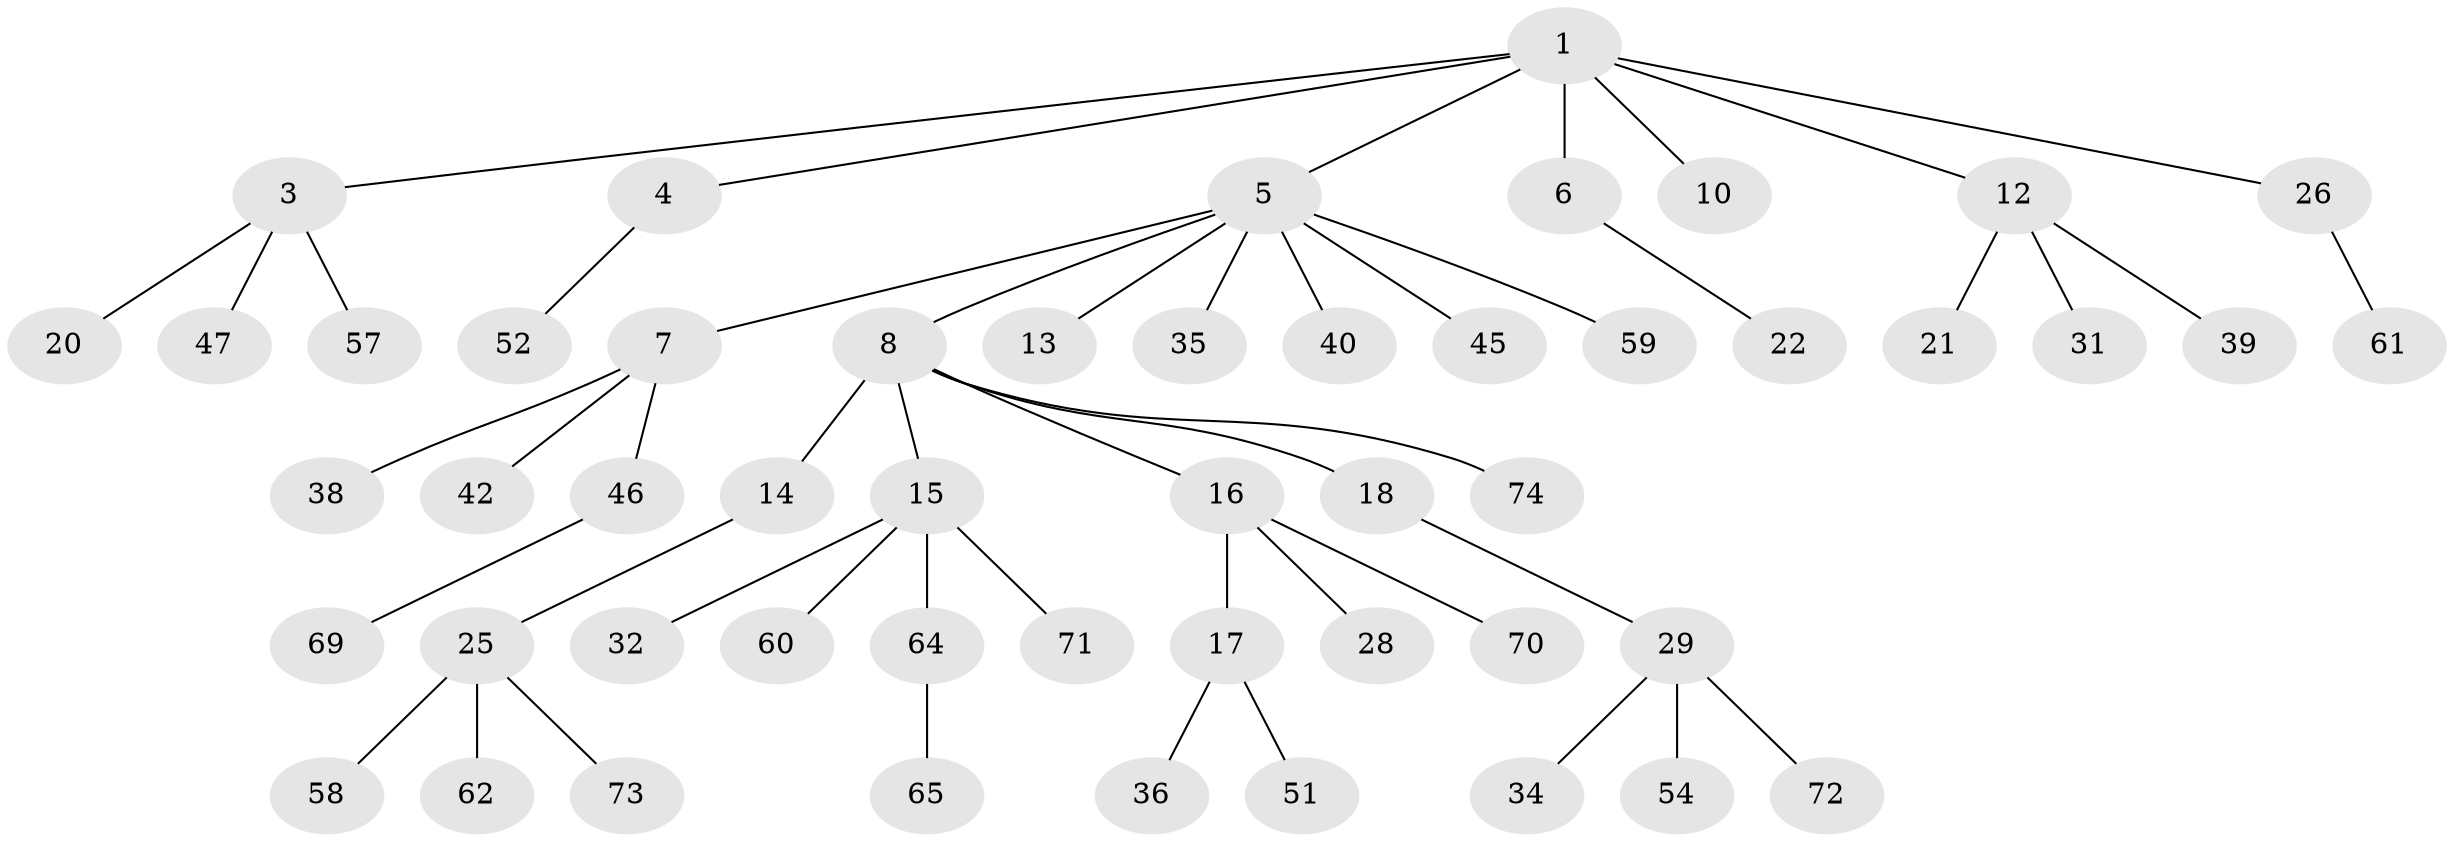 // original degree distribution, {6: 0.03896103896103896, 3: 0.1038961038961039, 4: 0.06493506493506493, 1: 0.5324675324675324, 5: 0.03896103896103896, 2: 0.22077922077922077}
// Generated by graph-tools (version 1.1) at 2025/42/03/06/25 10:42:02]
// undirected, 51 vertices, 50 edges
graph export_dot {
graph [start="1"]
  node [color=gray90,style=filled];
  1 [super="+2"];
  3 [super="+19"];
  4 [super="+49"];
  5 [super="+9"];
  6 [super="+11"];
  7 [super="+37"];
  8 [super="+68"];
  10;
  12 [super="+27"];
  13 [super="+24"];
  14 [super="+50"];
  15 [super="+41"];
  16 [super="+53"];
  17 [super="+33"];
  18 [super="+48"];
  20 [super="+23"];
  21;
  22 [super="+43"];
  25 [super="+30"];
  26 [super="+55"];
  28 [super="+56"];
  29 [super="+44"];
  31;
  32 [super="+66"];
  34;
  35;
  36;
  38;
  39;
  40;
  42;
  45;
  46;
  47;
  51;
  52 [super="+77"];
  54;
  57 [super="+63"];
  58;
  59;
  60;
  61;
  62 [super="+76"];
  64;
  65 [super="+67"];
  69;
  70;
  71;
  72;
  73;
  74 [super="+75"];
  1 -- 3;
  1 -- 4;
  1 -- 6;
  1 -- 12;
  1 -- 26;
  1 -- 10;
  1 -- 5;
  3 -- 47;
  3 -- 57;
  3 -- 20;
  4 -- 52;
  5 -- 7;
  5 -- 8;
  5 -- 13;
  5 -- 35;
  5 -- 40;
  5 -- 45;
  5 -- 59;
  6 -- 22;
  7 -- 46;
  7 -- 42;
  7 -- 38;
  8 -- 14;
  8 -- 15;
  8 -- 16;
  8 -- 18;
  8 -- 74;
  12 -- 21;
  12 -- 31;
  12 -- 39;
  14 -- 25;
  15 -- 32;
  15 -- 60;
  15 -- 71;
  15 -- 64;
  16 -- 17;
  16 -- 28;
  16 -- 70;
  17 -- 36;
  17 -- 51;
  18 -- 29;
  25 -- 62;
  25 -- 73;
  25 -- 58;
  26 -- 61;
  29 -- 34;
  29 -- 72;
  29 -- 54;
  46 -- 69;
  64 -- 65;
}
